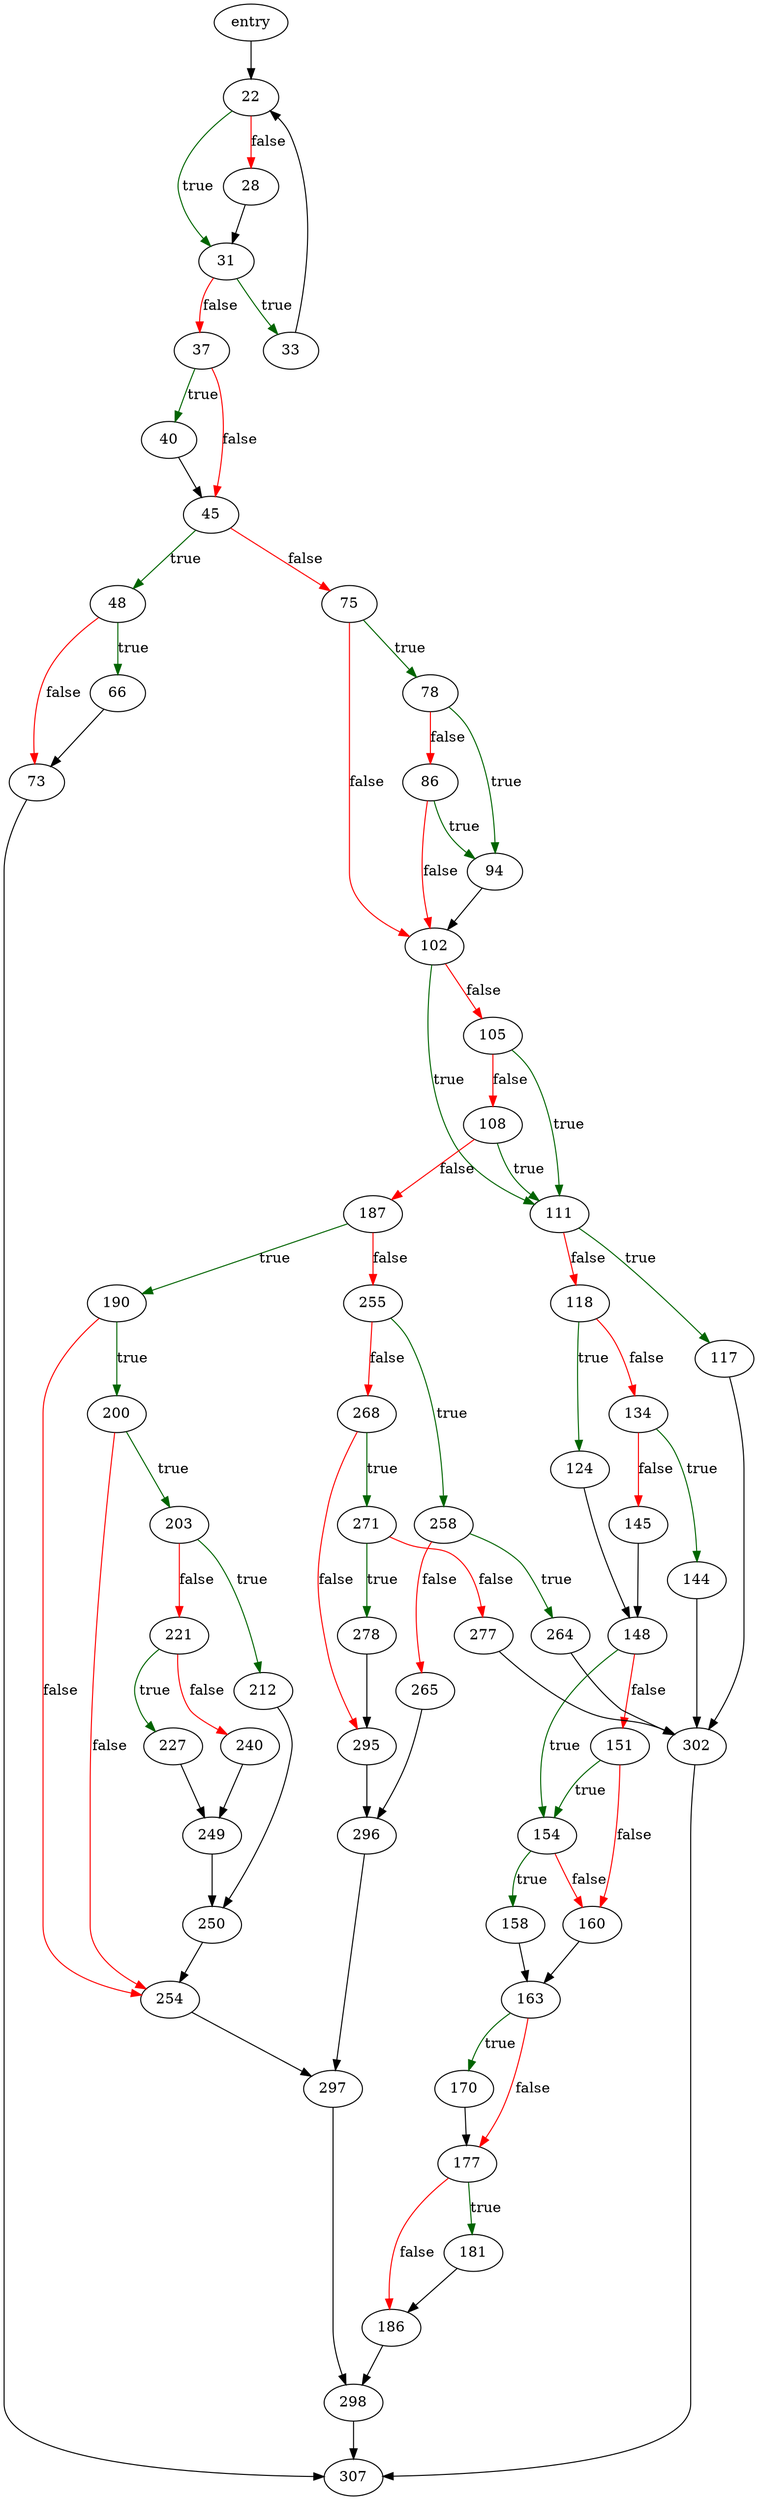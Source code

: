 digraph "valueFromExpr" {
	// Node definitions.
	6 [label=entry];
	22;
	28;
	31;
	33;
	37;
	40;
	45;
	48;
	66;
	73;
	75;
	78;
	86;
	94;
	102;
	105;
	108;
	111;
	117;
	118;
	124;
	134;
	144;
	145;
	148;
	151;
	154;
	158;
	160;
	163;
	170;
	177;
	181;
	186;
	187;
	190;
	200;
	203;
	212;
	221;
	227;
	240;
	249;
	250;
	254;
	255;
	258;
	264;
	265;
	268;
	271;
	277;
	278;
	295;
	296;
	297;
	298;
	302;
	307;

	// Edge definitions.
	6 -> 22;
	22 -> 28 [
		color=red
		label=false
	];
	22 -> 31 [
		color=darkgreen
		label=true
	];
	28 -> 31;
	31 -> 33 [
		color=darkgreen
		label=true
	];
	31 -> 37 [
		color=red
		label=false
	];
	33 -> 22;
	37 -> 40 [
		color=darkgreen
		label=true
	];
	37 -> 45 [
		color=red
		label=false
	];
	40 -> 45;
	45 -> 48 [
		color=darkgreen
		label=true
	];
	45 -> 75 [
		color=red
		label=false
	];
	48 -> 66 [
		color=darkgreen
		label=true
	];
	48 -> 73 [
		color=red
		label=false
	];
	66 -> 73;
	73 -> 307;
	75 -> 78 [
		color=darkgreen
		label=true
	];
	75 -> 102 [
		color=red
		label=false
	];
	78 -> 86 [
		color=red
		label=false
	];
	78 -> 94 [
		color=darkgreen
		label=true
	];
	86 -> 94 [
		color=darkgreen
		label=true
	];
	86 -> 102 [
		color=red
		label=false
	];
	94 -> 102;
	102 -> 105 [
		color=red
		label=false
	];
	102 -> 111 [
		color=darkgreen
		label=true
	];
	105 -> 108 [
		color=red
		label=false
	];
	105 -> 111 [
		color=darkgreen
		label=true
	];
	108 -> 111 [
		color=darkgreen
		label=true
	];
	108 -> 187 [
		color=red
		label=false
	];
	111 -> 117 [
		color=darkgreen
		label=true
	];
	111 -> 118 [
		color=red
		label=false
	];
	117 -> 302;
	118 -> 124 [
		color=darkgreen
		label=true
	];
	118 -> 134 [
		color=red
		label=false
	];
	124 -> 148;
	134 -> 144 [
		color=darkgreen
		label=true
	];
	134 -> 145 [
		color=red
		label=false
	];
	144 -> 302;
	145 -> 148;
	148 -> 151 [
		color=red
		label=false
	];
	148 -> 154 [
		color=darkgreen
		label=true
	];
	151 -> 154 [
		color=darkgreen
		label=true
	];
	151 -> 160 [
		color=red
		label=false
	];
	154 -> 158 [
		color=darkgreen
		label=true
	];
	154 -> 160 [
		color=red
		label=false
	];
	158 -> 163;
	160 -> 163;
	163 -> 170 [
		color=darkgreen
		label=true
	];
	163 -> 177 [
		color=red
		label=false
	];
	170 -> 177;
	177 -> 181 [
		color=darkgreen
		label=true
	];
	177 -> 186 [
		color=red
		label=false
	];
	181 -> 186;
	186 -> 298;
	187 -> 190 [
		color=darkgreen
		label=true
	];
	187 -> 255 [
		color=red
		label=false
	];
	190 -> 200 [
		color=darkgreen
		label=true
	];
	190 -> 254 [
		color=red
		label=false
	];
	200 -> 203 [
		color=darkgreen
		label=true
	];
	200 -> 254 [
		color=red
		label=false
	];
	203 -> 212 [
		color=darkgreen
		label=true
	];
	203 -> 221 [
		color=red
		label=false
	];
	212 -> 250;
	221 -> 227 [
		color=darkgreen
		label=true
	];
	221 -> 240 [
		color=red
		label=false
	];
	227 -> 249;
	240 -> 249;
	249 -> 250;
	250 -> 254;
	254 -> 297;
	255 -> 258 [
		color=darkgreen
		label=true
	];
	255 -> 268 [
		color=red
		label=false
	];
	258 -> 264 [
		color=darkgreen
		label=true
	];
	258 -> 265 [
		color=red
		label=false
	];
	264 -> 302;
	265 -> 296;
	268 -> 271 [
		color=darkgreen
		label=true
	];
	268 -> 295 [
		color=red
		label=false
	];
	271 -> 277 [
		color=red
		label=false
	];
	271 -> 278 [
		color=darkgreen
		label=true
	];
	277 -> 302;
	278 -> 295;
	295 -> 296;
	296 -> 297;
	297 -> 298;
	298 -> 307;
	302 -> 307;
}